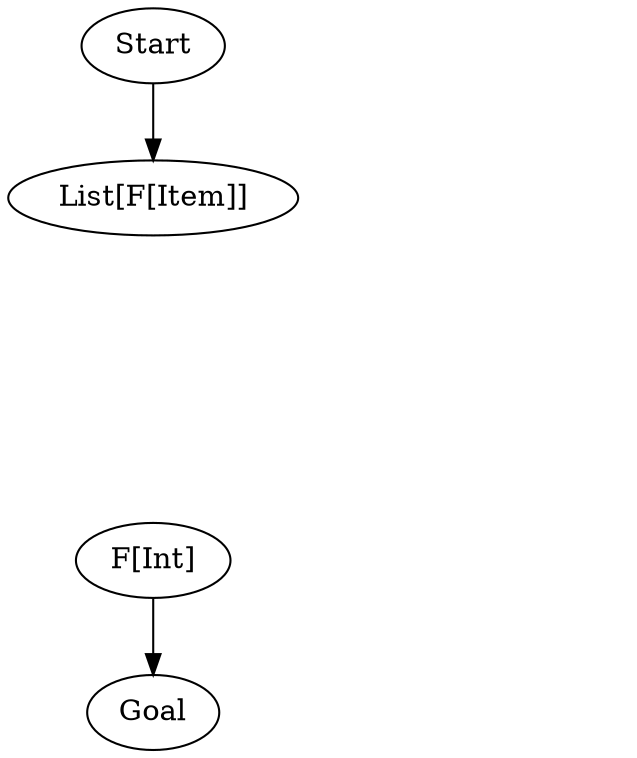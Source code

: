 digraph {
    Start[class="extremity"]
    Goal[class="extremity"]

    FInt[label="F[Int]" class="goal" group="upper"]
    FList[label="F[List[Item]]" group="upper" style="invis"]
    FAs[label="List[F[Item]]" class="start,disabled" group="upper"]

    As[label="List[Item]" group="lower" style="invis"]
    Int[group="lower" style="invis"]

    {
        rank=same
        FInt -> Int[style="invis"]
    }

    {
        rank=same
        FList -> As[style="invis"]
    }

    As -> Int[label="totalCost" style="invis"]
    FAs -> FList[label="flip" style="invis"]
    FList -> FInt[label="totalCost.lift" style="invis"]
    Start -> FAs[class="start,disabled"]
    FInt -> Goal[class="goal"]
}
